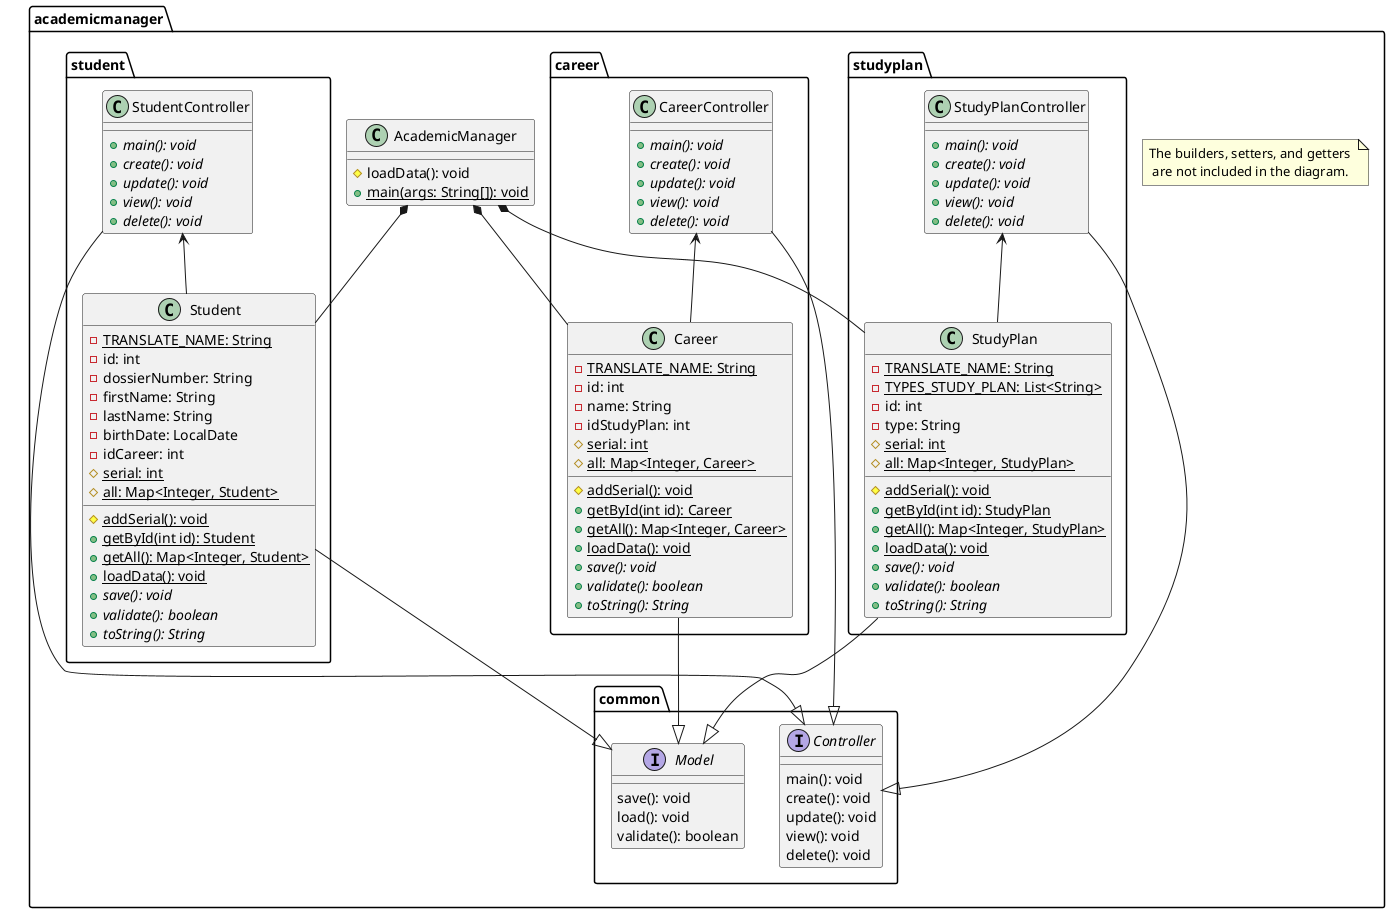 @startuml AcademicManager


package academicmanager {
    note "The builders, setters, and getters \n are not included in the diagram." as N1

    class AcademicManager {
        # loadData(): void
        {static} + main(args: String[]): void
    }

    ' ==========================================================================

    package common {

        interface Model {
            save(): void
            load(): void
            validate(): boolean
        }

        interface Controller {
            main(): void
            create(): void
            update(): void
            view(): void
            delete(): void
        }

    }

    ' ==========================================================================

    package student {
        
        class Student {
            {static} - TRANSLATE_NAME: String
            - id: int
            - dossierNumber: String
            - firstName: String
            - lastName: String
            - birthDate: LocalDate
            - idCareer: int
            {static} # serial: int
            {static} # all: Map<Integer, Student>

            {static} # addSerial(): void
            {static} + getById(int id): Student
            {static} + getAll(): Map<Integer, Student>
            {static} + loadData(): void
            {abstract} + save(): void
            {abstract} + validate(): boolean
            {abstract} + toString(): String
        }

        class StudentController {
            {abstract} + main(): void
            {abstract} + create(): void
            {abstract} + update(): void
            {abstract} + view(): void
            {abstract} + delete(): void
        }

    }
    
    ' ==========================================================================

    package career {
        
        class Career {
            {static} - TRANSLATE_NAME: String
            - id: int
            - name: String
            - idStudyPlan: int
            {static} # serial: int
            {static} # all: Map<Integer, Career>

            {static} # addSerial(): void
            {static} + getById(int id): Career
            {static} + getAll(): Map<Integer, Career>
            {static} + loadData(): void
            {abstract} + save(): void
            {abstract} + validate(): boolean
            {abstract} + toString(): String
        }

        class CareerController {
            {abstract} + main(): void
            {abstract} + create(): void
            {abstract} + update(): void
            {abstract} + view(): void
            {abstract} + delete(): void
        }

    }

    ' ==========================================================================

    package studyplan {
        
        class StudyPlan {
            {static} - TRANSLATE_NAME: String
            {static} - TYPES_STUDY_PLAN: List<String>
            - id: int
            - type: String
            {static} # serial: int
            {static} # all: Map<Integer, StudyPlan>

            {static} # addSerial(): void
            {static} + getById(int id): StudyPlan
            {static} + getAll(): Map<Integer, StudyPlan>
            {static} + loadData(): void
            {abstract} + save(): void
            {abstract} + validate(): boolean
            {abstract} + toString(): String
        }

        class StudyPlanController {
            {abstract} + main(): void
            {abstract} + create(): void
            {abstract} + update(): void
            {abstract} + view(): void
            {abstract} + delete(): void
        }

    }
}

' ==============================================================================
' conexiones de clases

' main
AcademicManager *-- Student
AcademicManager *-- Career
AcademicManager *-- StudyPlan 

' estudiantes 

Student --|> Model

StudentController --|> Controller
StudentController <-- Student

' carreras

Career --|> Model

CareerController --|> Controller
CareerController <-- Career

' Plan de Estudio

StudyPlan --|> Model

StudyPlanController --|> Controller
StudyPlanController <-- StudyPlan


' ==============================================================================

@enduml